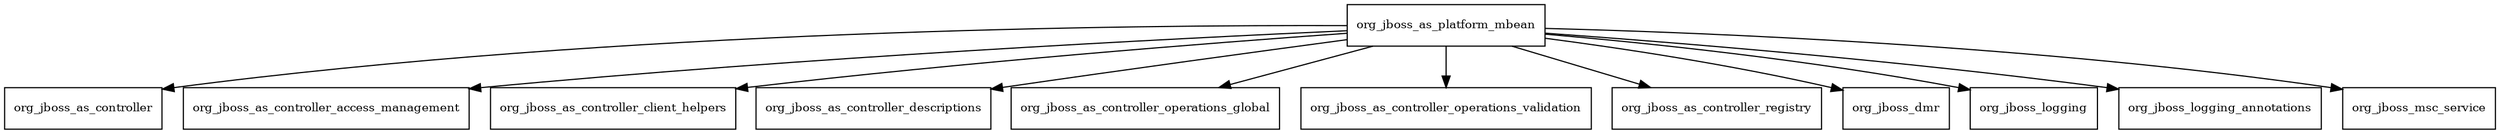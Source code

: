 digraph jboss_as_platform_mbean_7_4_0_Final_redhat_19_package_dependencies {
  node [shape = box, fontsize=10.0];
  org_jboss_as_platform_mbean -> org_jboss_as_controller;
  org_jboss_as_platform_mbean -> org_jboss_as_controller_access_management;
  org_jboss_as_platform_mbean -> org_jboss_as_controller_client_helpers;
  org_jboss_as_platform_mbean -> org_jboss_as_controller_descriptions;
  org_jboss_as_platform_mbean -> org_jboss_as_controller_operations_global;
  org_jboss_as_platform_mbean -> org_jboss_as_controller_operations_validation;
  org_jboss_as_platform_mbean -> org_jboss_as_controller_registry;
  org_jboss_as_platform_mbean -> org_jboss_dmr;
  org_jboss_as_platform_mbean -> org_jboss_logging;
  org_jboss_as_platform_mbean -> org_jboss_logging_annotations;
  org_jboss_as_platform_mbean -> org_jboss_msc_service;
}
